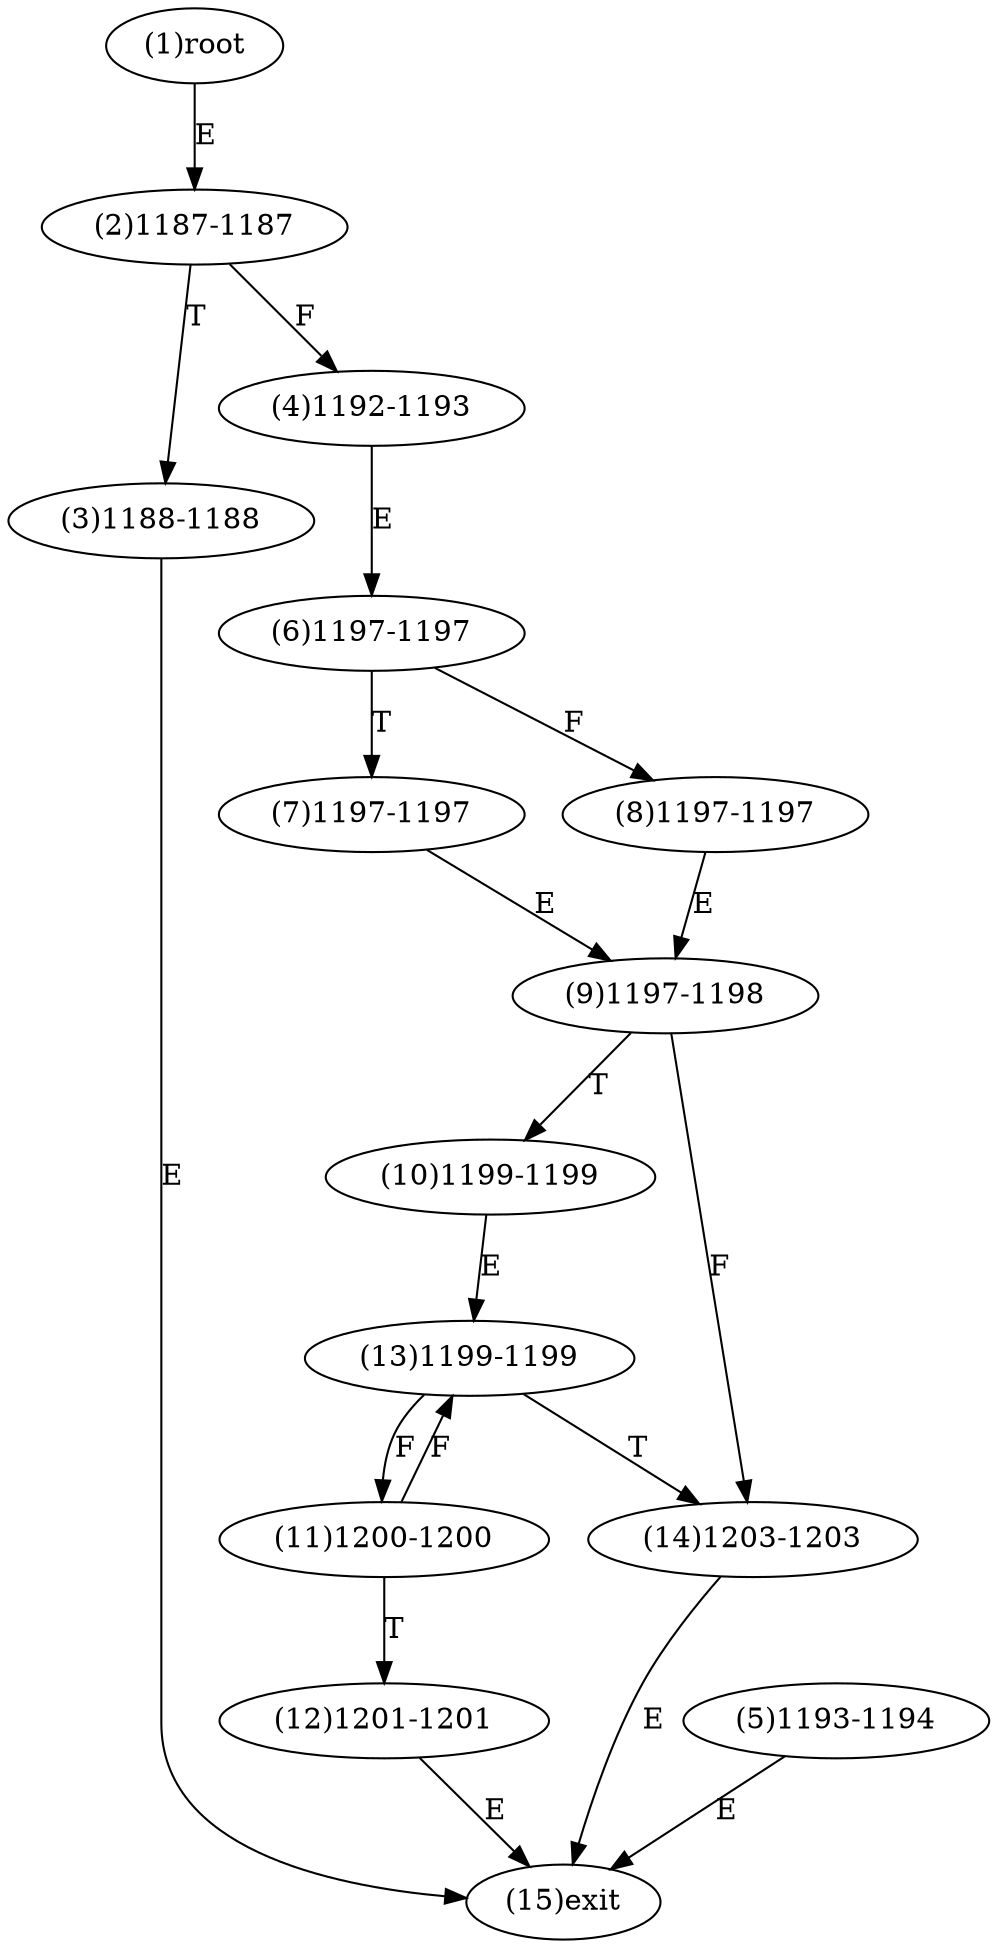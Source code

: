 digraph "" { 
1[ label="(1)root"];
2[ label="(2)1187-1187"];
3[ label="(3)1188-1188"];
4[ label="(4)1192-1193"];
5[ label="(5)1193-1194"];
6[ label="(6)1197-1197"];
7[ label="(7)1197-1197"];
8[ label="(8)1197-1197"];
9[ label="(9)1197-1198"];
10[ label="(10)1199-1199"];
11[ label="(11)1200-1200"];
12[ label="(12)1201-1201"];
13[ label="(13)1199-1199"];
14[ label="(14)1203-1203"];
15[ label="(15)exit"];
1->2[ label="E"];
2->4[ label="F"];
2->3[ label="T"];
3->15[ label="E"];
4->6[ label="E"];
5->15[ label="E"];
6->8[ label="F"];
6->7[ label="T"];
7->9[ label="E"];
8->9[ label="E"];
9->14[ label="F"];
9->10[ label="T"];
10->13[ label="E"];
11->13[ label="F"];
11->12[ label="T"];
12->15[ label="E"];
13->11[ label="F"];
13->14[ label="T"];
14->15[ label="E"];
}